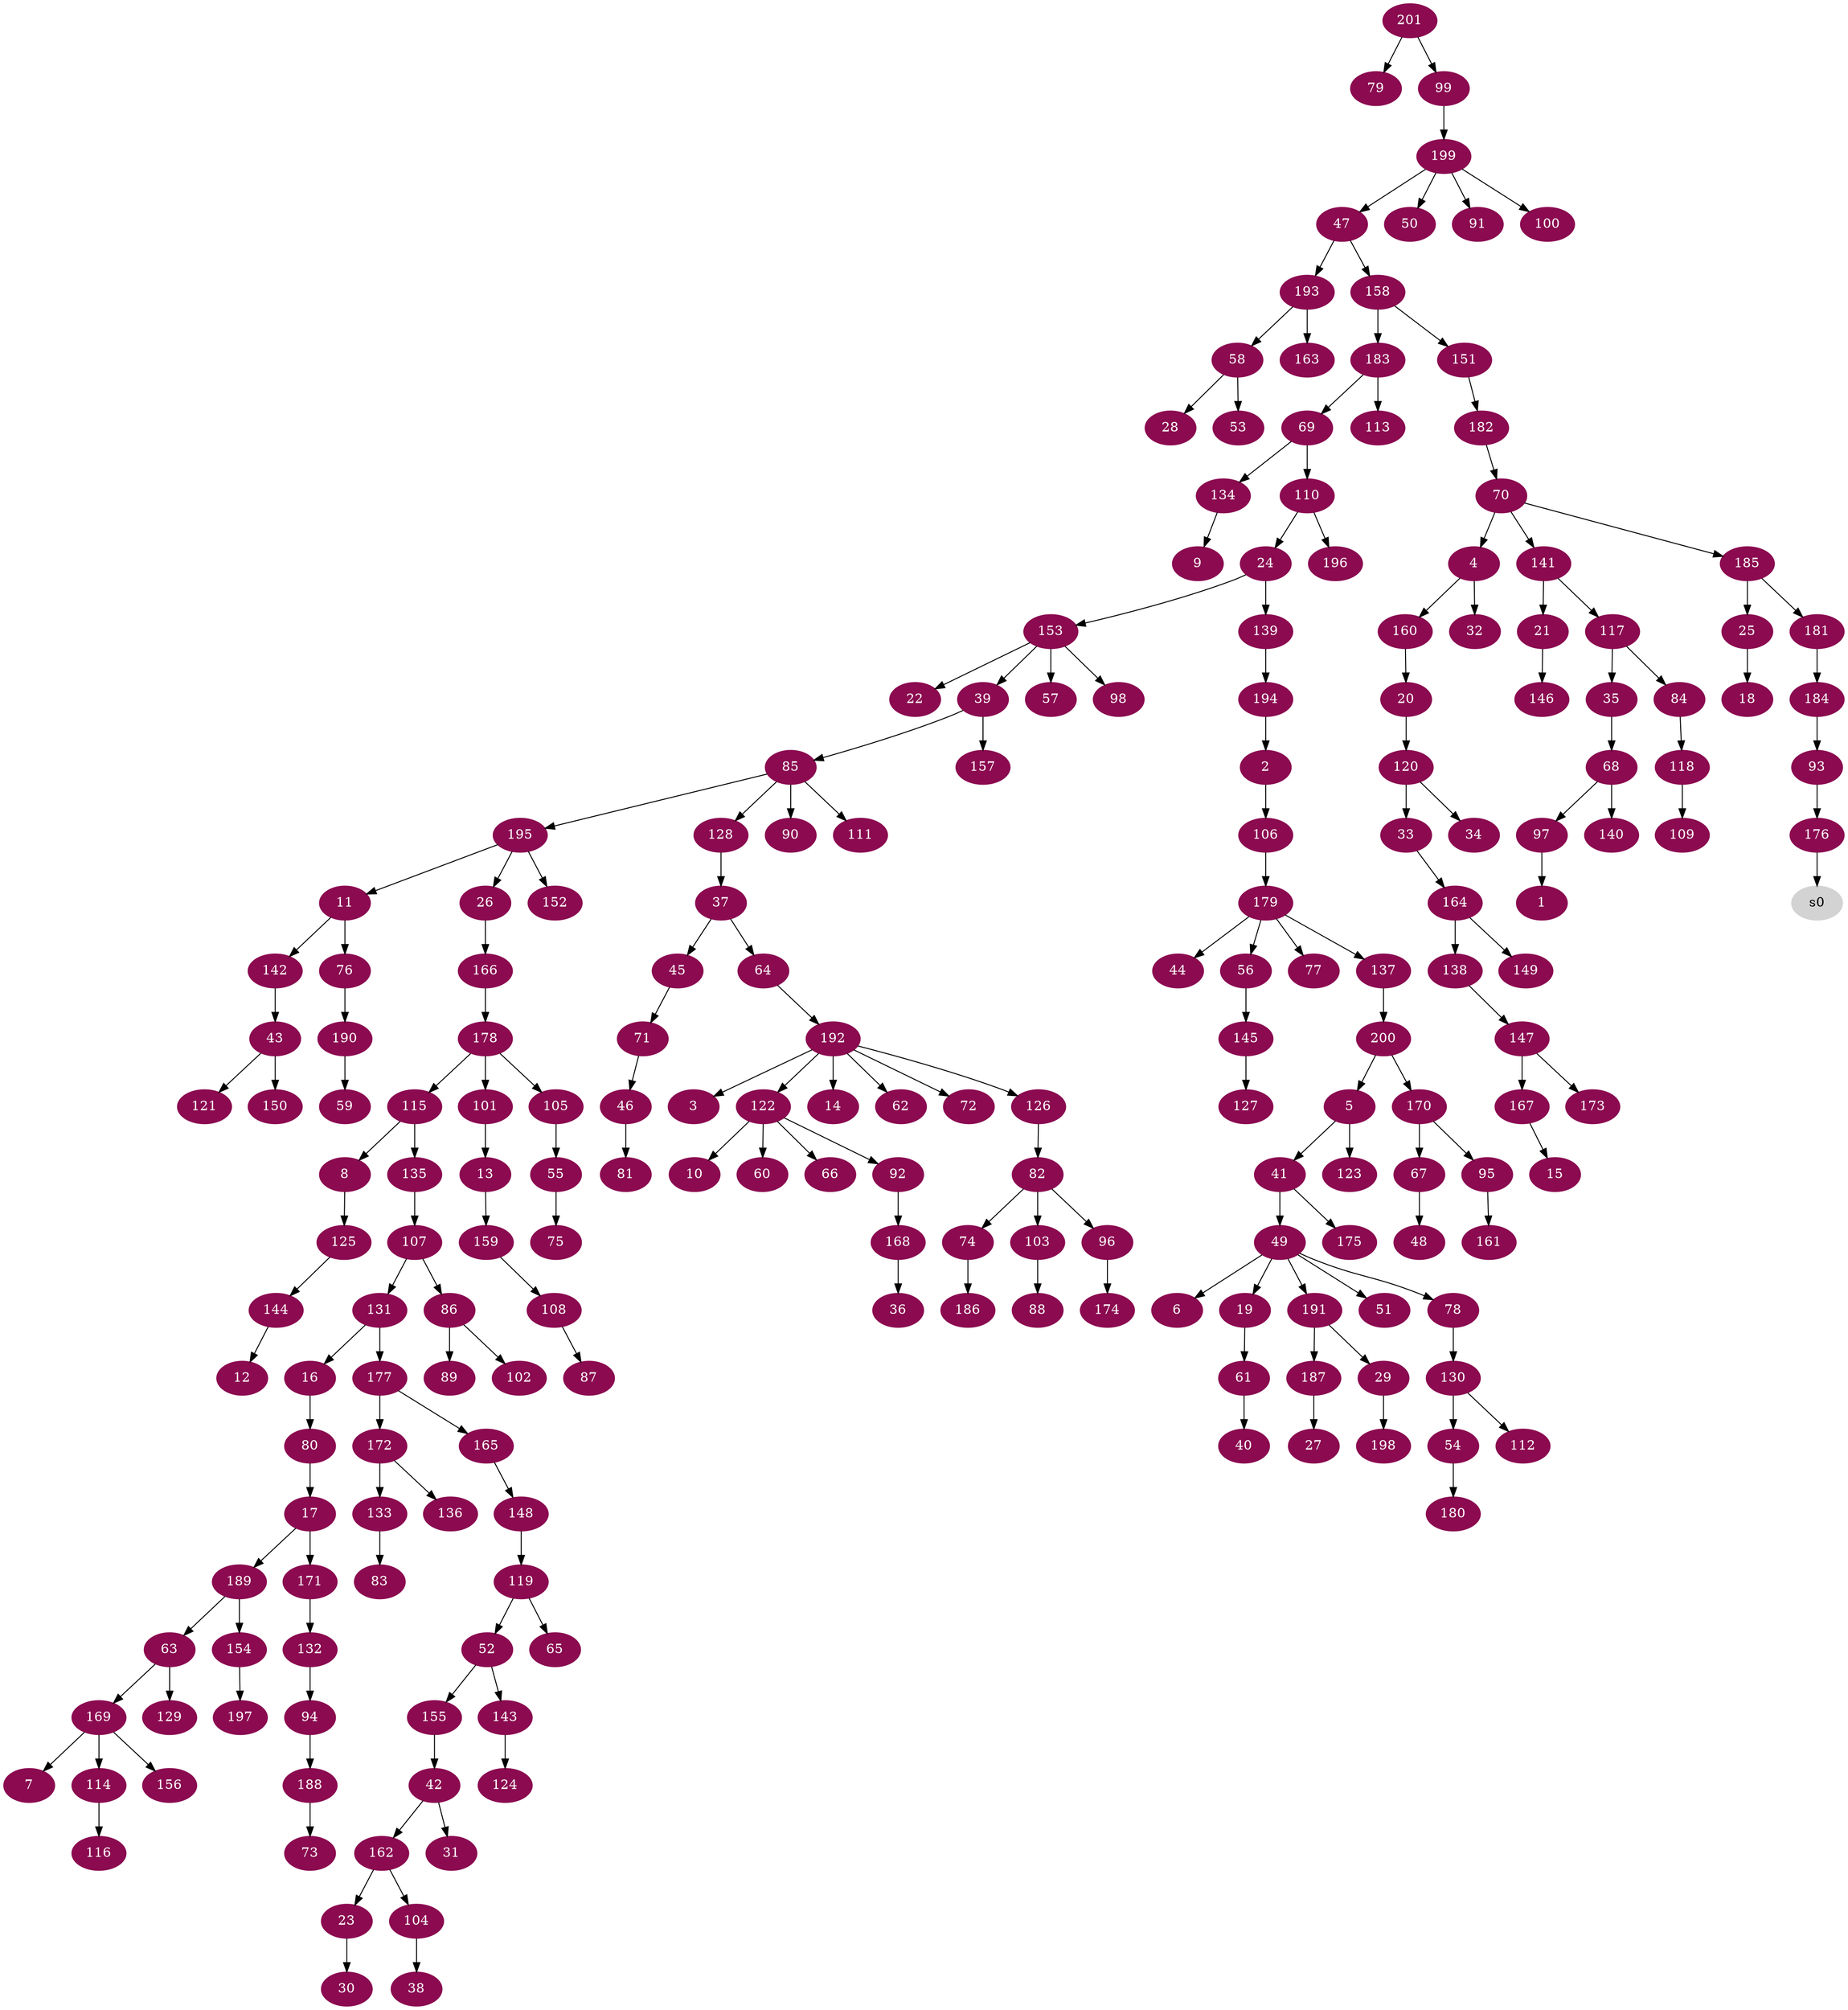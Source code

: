 digraph G {
node [color=deeppink4, style=filled, fontcolor=white];
97 -> 1;
194 -> 2;
192 -> 3;
70 -> 4;
200 -> 5;
49 -> 6;
169 -> 7;
115 -> 8;
134 -> 9;
122 -> 10;
195 -> 11;
144 -> 12;
101 -> 13;
192 -> 14;
167 -> 15;
131 -> 16;
80 -> 17;
25 -> 18;
49 -> 19;
160 -> 20;
141 -> 21;
153 -> 22;
162 -> 23;
110 -> 24;
185 -> 25;
195 -> 26;
187 -> 27;
58 -> 28;
191 -> 29;
23 -> 30;
42 -> 31;
4 -> 32;
120 -> 33;
120 -> 34;
117 -> 35;
168 -> 36;
128 -> 37;
104 -> 38;
153 -> 39;
61 -> 40;
5 -> 41;
155 -> 42;
142 -> 43;
179 -> 44;
37 -> 45;
71 -> 46;
199 -> 47;
67 -> 48;
41 -> 49;
199 -> 50;
49 -> 51;
119 -> 52;
58 -> 53;
130 -> 54;
105 -> 55;
179 -> 56;
153 -> 57;
193 -> 58;
190 -> 59;
122 -> 60;
19 -> 61;
192 -> 62;
189 -> 63;
37 -> 64;
119 -> 65;
122 -> 66;
170 -> 67;
35 -> 68;
183 -> 69;
182 -> 70;
45 -> 71;
192 -> 72;
188 -> 73;
82 -> 74;
55 -> 75;
11 -> 76;
179 -> 77;
49 -> 78;
201 -> 79;
16 -> 80;
46 -> 81;
126 -> 82;
133 -> 83;
117 -> 84;
39 -> 85;
107 -> 86;
108 -> 87;
103 -> 88;
86 -> 89;
85 -> 90;
199 -> 91;
122 -> 92;
184 -> 93;
132 -> 94;
170 -> 95;
82 -> 96;
68 -> 97;
153 -> 98;
201 -> 99;
199 -> 100;
178 -> 101;
86 -> 102;
82 -> 103;
162 -> 104;
178 -> 105;
2 -> 106;
135 -> 107;
159 -> 108;
118 -> 109;
69 -> 110;
85 -> 111;
130 -> 112;
183 -> 113;
169 -> 114;
178 -> 115;
114 -> 116;
141 -> 117;
84 -> 118;
148 -> 119;
20 -> 120;
43 -> 121;
192 -> 122;
5 -> 123;
143 -> 124;
8 -> 125;
192 -> 126;
145 -> 127;
85 -> 128;
63 -> 129;
78 -> 130;
107 -> 131;
171 -> 132;
172 -> 133;
69 -> 134;
115 -> 135;
172 -> 136;
179 -> 137;
164 -> 138;
24 -> 139;
68 -> 140;
70 -> 141;
11 -> 142;
52 -> 143;
125 -> 144;
56 -> 145;
21 -> 146;
138 -> 147;
165 -> 148;
164 -> 149;
43 -> 150;
158 -> 151;
195 -> 152;
24 -> 153;
189 -> 154;
52 -> 155;
169 -> 156;
39 -> 157;
47 -> 158;
13 -> 159;
4 -> 160;
95 -> 161;
42 -> 162;
193 -> 163;
33 -> 164;
177 -> 165;
26 -> 166;
147 -> 167;
92 -> 168;
63 -> 169;
200 -> 170;
17 -> 171;
177 -> 172;
147 -> 173;
96 -> 174;
41 -> 175;
93 -> 176;
131 -> 177;
166 -> 178;
106 -> 179;
54 -> 180;
185 -> 181;
151 -> 182;
158 -> 183;
181 -> 184;
70 -> 185;
74 -> 186;
191 -> 187;
94 -> 188;
17 -> 189;
76 -> 190;
49 -> 191;
64 -> 192;
47 -> 193;
139 -> 194;
85 -> 195;
110 -> 196;
154 -> 197;
29 -> 198;
99 -> 199;
137 -> 200;
node [color=lightgrey, style=filled, fontcolor=black];
176 -> s0;
}

